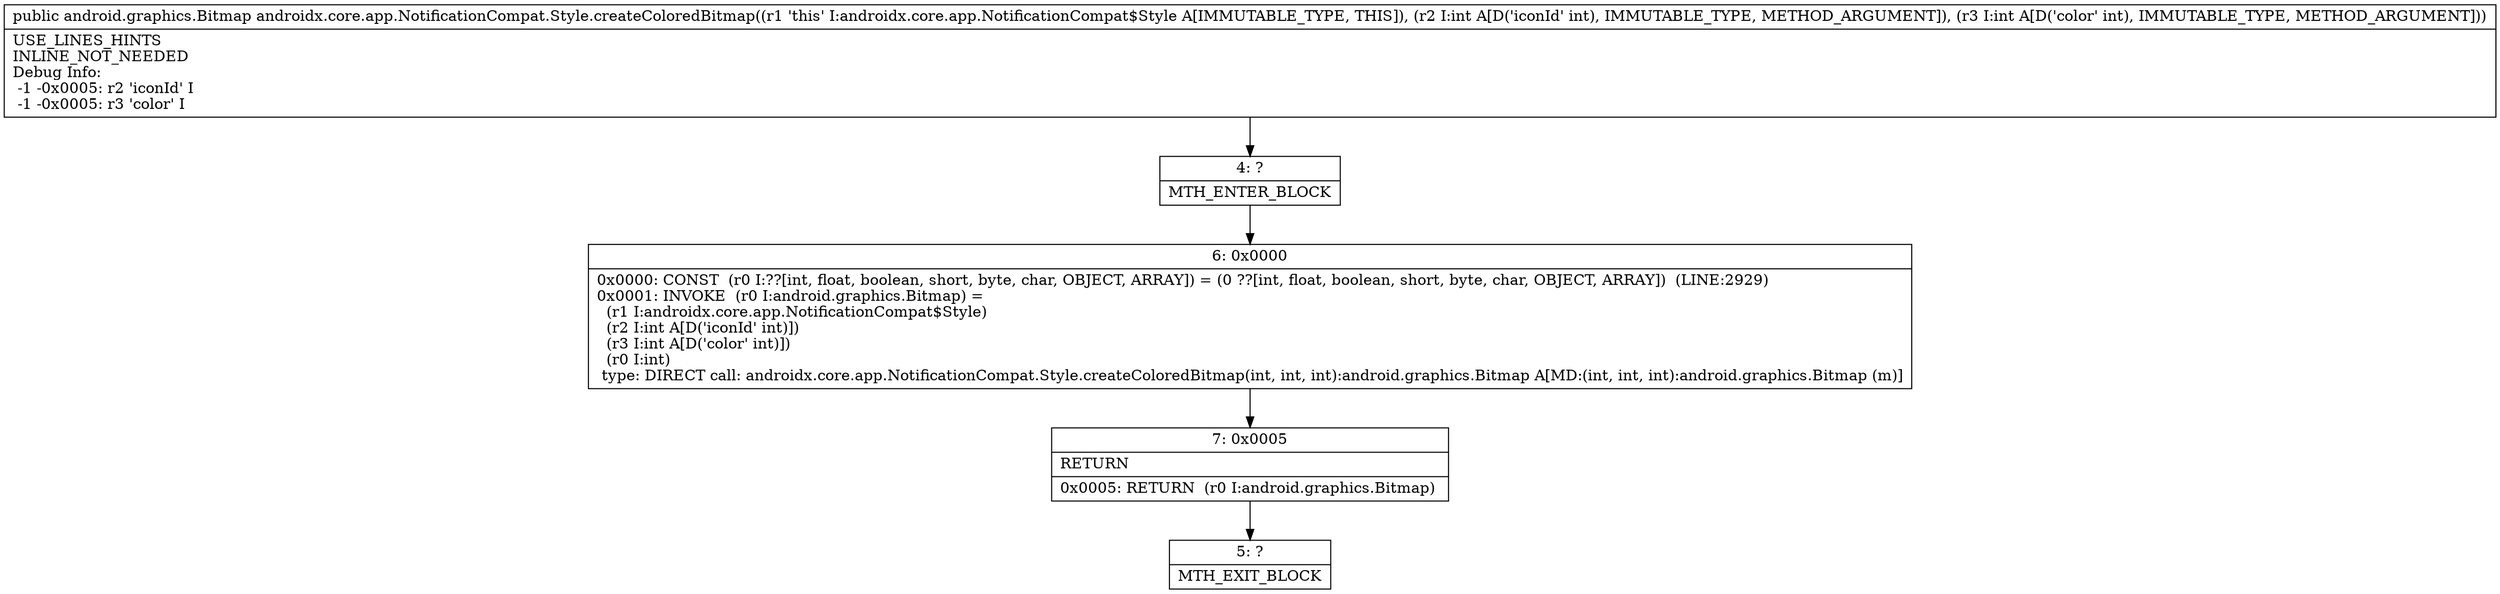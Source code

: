 digraph "CFG forandroidx.core.app.NotificationCompat.Style.createColoredBitmap(II)Landroid\/graphics\/Bitmap;" {
Node_4 [shape=record,label="{4\:\ ?|MTH_ENTER_BLOCK\l}"];
Node_6 [shape=record,label="{6\:\ 0x0000|0x0000: CONST  (r0 I:??[int, float, boolean, short, byte, char, OBJECT, ARRAY]) = (0 ??[int, float, boolean, short, byte, char, OBJECT, ARRAY])  (LINE:2929)\l0x0001: INVOKE  (r0 I:android.graphics.Bitmap) = \l  (r1 I:androidx.core.app.NotificationCompat$Style)\l  (r2 I:int A[D('iconId' int)])\l  (r3 I:int A[D('color' int)])\l  (r0 I:int)\l type: DIRECT call: androidx.core.app.NotificationCompat.Style.createColoredBitmap(int, int, int):android.graphics.Bitmap A[MD:(int, int, int):android.graphics.Bitmap (m)]\l}"];
Node_7 [shape=record,label="{7\:\ 0x0005|RETURN\l|0x0005: RETURN  (r0 I:android.graphics.Bitmap) \l}"];
Node_5 [shape=record,label="{5\:\ ?|MTH_EXIT_BLOCK\l}"];
MethodNode[shape=record,label="{public android.graphics.Bitmap androidx.core.app.NotificationCompat.Style.createColoredBitmap((r1 'this' I:androidx.core.app.NotificationCompat$Style A[IMMUTABLE_TYPE, THIS]), (r2 I:int A[D('iconId' int), IMMUTABLE_TYPE, METHOD_ARGUMENT]), (r3 I:int A[D('color' int), IMMUTABLE_TYPE, METHOD_ARGUMENT]))  | USE_LINES_HINTS\lINLINE_NOT_NEEDED\lDebug Info:\l  \-1 \-0x0005: r2 'iconId' I\l  \-1 \-0x0005: r3 'color' I\l}"];
MethodNode -> Node_4;Node_4 -> Node_6;
Node_6 -> Node_7;
Node_7 -> Node_5;
}


